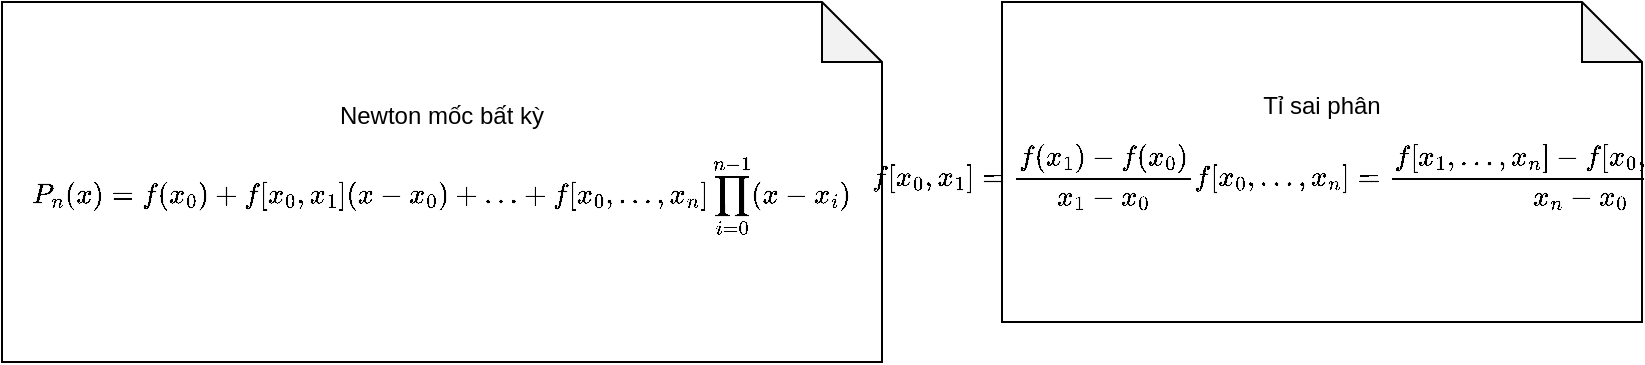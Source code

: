 <mxfile>
    <diagram id="Zf1DiDaEplDEvpnU-PIB" name="Page-1">
        <mxGraphModel dx="1624" dy="405" grid="1" gridSize="10" guides="1" tooltips="1" connect="1" arrows="1" fold="1" page="1" pageScale="1" pageWidth="850" pageHeight="1100" math="1" shadow="0">
            <root>
                <mxCell id="0"/>
                <mxCell id="1" parent="0"/>
                <mxCell id="2" value="Newton mốc bất kỳ&lt;br&gt;$$P_n(x)=f(x_0)+f[x_0,x_1](x-x_0)+\ldots+f[x_0,\ldots,x_n]\prod_{i=0}^{n-1}(x-x_i)$$" style="shape=note;whiteSpace=wrap;html=1;backgroundOutline=1;darkOpacity=0.05;" parent="1" vertex="1">
                    <mxGeometry x="-100" y="40" width="440" height="180" as="geometry"/>
                </mxCell>
                <mxCell id="3" value="Tỉ sai phân&lt;br&gt;$$f[x_0,x_1]=\frac{f(x_1)-f(x_0)}{x_1-x_0}\\&lt;br&gt;f[x_0,\ldots,x_n]=\frac{f[x_1,\ldots,x_n]-f[x_0,\ldots,x_{n-1}]}{x_n-x_0}$$" style="shape=note;whiteSpace=wrap;html=1;backgroundOutline=1;darkOpacity=0.05;" parent="1" vertex="1">
                    <mxGeometry x="400" y="40" width="320" height="160" as="geometry"/>
                </mxCell>
            </root>
        </mxGraphModel>
    </diagram>
</mxfile>